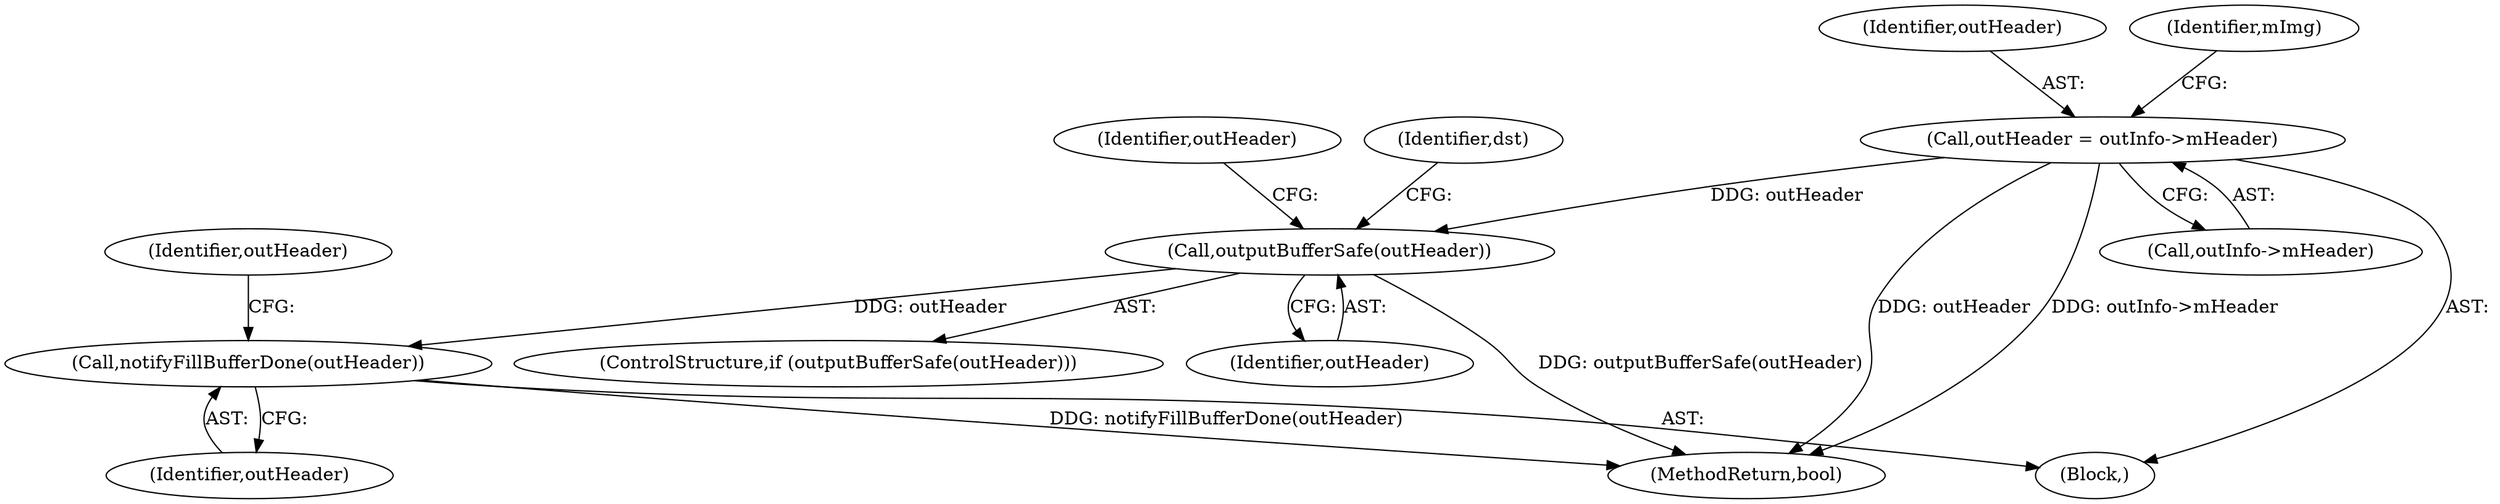 digraph "0_Android_630ed150f7201ddadb00b8b8ce0c55c4cc6e8742@pointer" {
"1000205" [label="(Call,outHeader = outInfo->mHeader)"];
"1000257" [label="(Call,outputBufferSafe(outHeader))"];
"1000348" [label="(Call,notifyFillBufferDone(outHeader))"];
"1000332" [label="(Identifier,outHeader)"];
"1000262" [label="(Identifier,dst)"];
"1000401" [label="(MethodReturn,bool)"];
"1000258" [label="(Identifier,outHeader)"];
"1000256" [label="(ControlStructure,if (outputBufferSafe(outHeader)))"];
"1000206" [label="(Identifier,outHeader)"];
"1000207" [label="(Call,outInfo->mHeader)"];
"1000257" [label="(Call,outputBufferSafe(outHeader))"];
"1000351" [label="(Identifier,outHeader)"];
"1000348" [label="(Call,notifyFillBufferDone(outHeader))"];
"1000169" [label="(Block,)"];
"1000349" [label="(Identifier,outHeader)"];
"1000205" [label="(Call,outHeader = outInfo->mHeader)"];
"1000212" [label="(Identifier,mImg)"];
"1000205" -> "1000169"  [label="AST: "];
"1000205" -> "1000207"  [label="CFG: "];
"1000206" -> "1000205"  [label="AST: "];
"1000207" -> "1000205"  [label="AST: "];
"1000212" -> "1000205"  [label="CFG: "];
"1000205" -> "1000401"  [label="DDG: outInfo->mHeader"];
"1000205" -> "1000401"  [label="DDG: outHeader"];
"1000205" -> "1000257"  [label="DDG: outHeader"];
"1000257" -> "1000256"  [label="AST: "];
"1000257" -> "1000258"  [label="CFG: "];
"1000258" -> "1000257"  [label="AST: "];
"1000262" -> "1000257"  [label="CFG: "];
"1000332" -> "1000257"  [label="CFG: "];
"1000257" -> "1000401"  [label="DDG: outputBufferSafe(outHeader)"];
"1000257" -> "1000348"  [label="DDG: outHeader"];
"1000348" -> "1000169"  [label="AST: "];
"1000348" -> "1000349"  [label="CFG: "];
"1000349" -> "1000348"  [label="AST: "];
"1000351" -> "1000348"  [label="CFG: "];
"1000348" -> "1000401"  [label="DDG: notifyFillBufferDone(outHeader)"];
}

